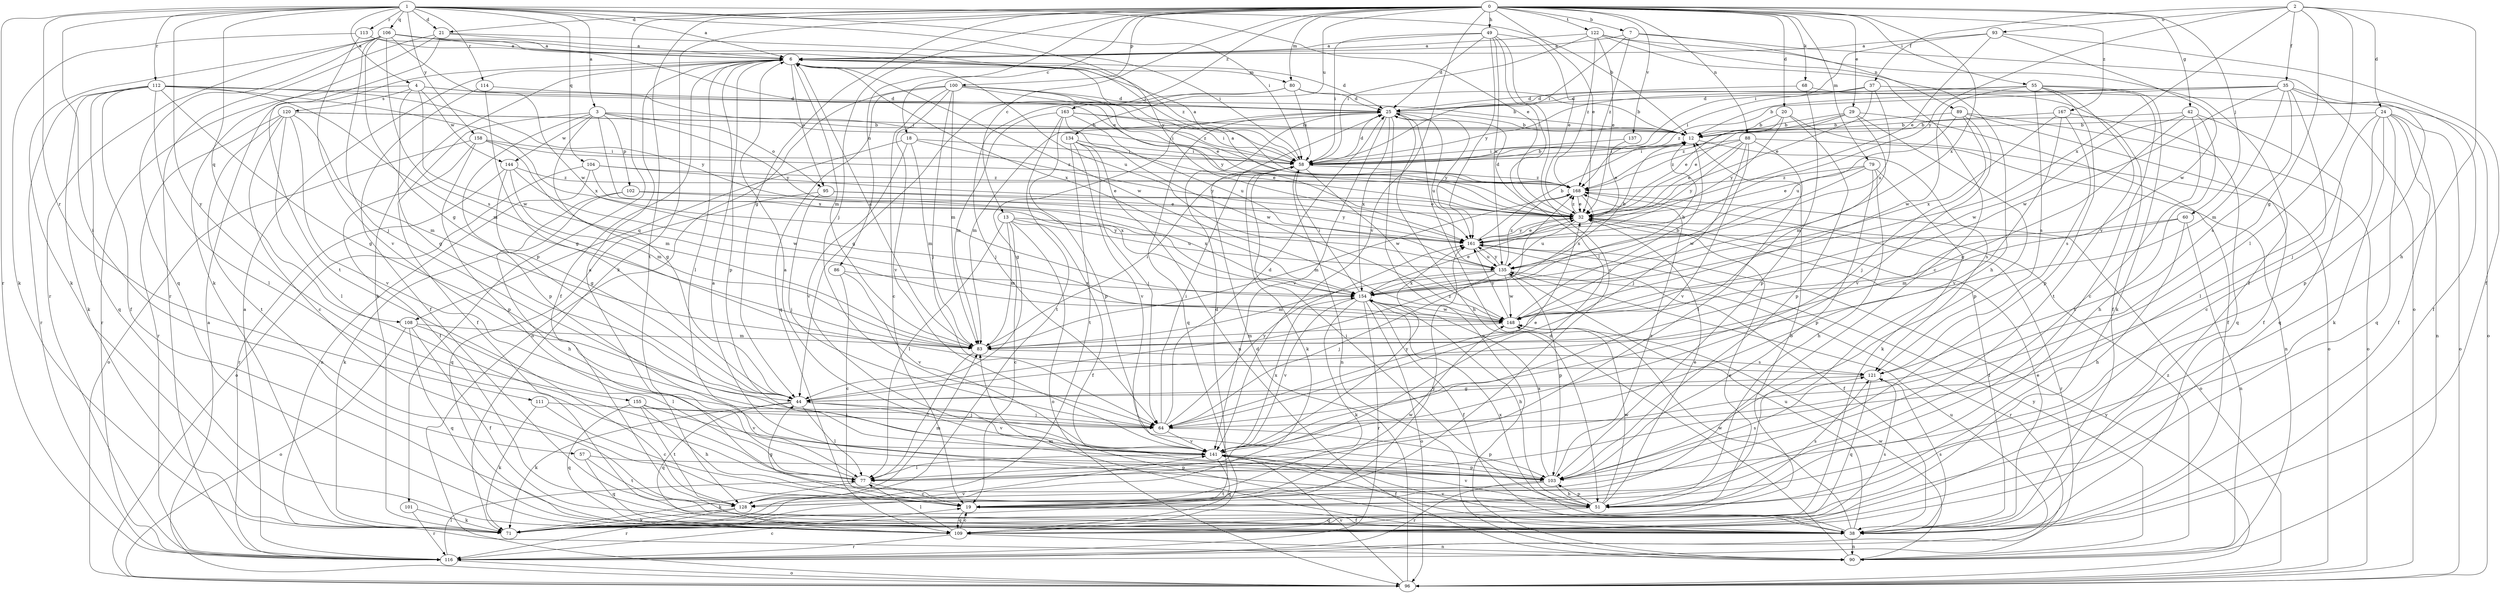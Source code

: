 strict digraph  {
0;
1;
2;
3;
4;
6;
7;
12;
13;
18;
19;
20;
21;
24;
25;
29;
32;
35;
37;
38;
42;
44;
49;
51;
55;
57;
58;
60;
64;
68;
71;
77;
79;
80;
83;
86;
88;
89;
90;
93;
95;
96;
100;
101;
102;
103;
104;
106;
108;
109;
111;
112;
113;
114;
116;
120;
121;
122;
128;
134;
135;
137;
141;
144;
148;
154;
155;
158;
161;
163;
167;
168;
0 -> 7  [label=b];
0 -> 13  [label=c];
0 -> 18  [label=c];
0 -> 20  [label=d];
0 -> 21  [label=d];
0 -> 29  [label=e];
0 -> 32  [label=e];
0 -> 42  [label=g];
0 -> 44  [label=g];
0 -> 49  [label=h];
0 -> 55  [label=i];
0 -> 60  [label=j];
0 -> 64  [label=j];
0 -> 68  [label=k];
0 -> 71  [label=k];
0 -> 79  [label=m];
0 -> 80  [label=m];
0 -> 86  [label=n];
0 -> 88  [label=n];
0 -> 100  [label=p];
0 -> 101  [label=p];
0 -> 122  [label=t];
0 -> 128  [label=t];
0 -> 134  [label=u];
0 -> 137  [label=v];
0 -> 141  [label=v];
0 -> 154  [label=x];
0 -> 163  [label=z];
0 -> 167  [label=z];
1 -> 3  [label=a];
1 -> 4  [label=a];
1 -> 6  [label=a];
1 -> 12  [label=b];
1 -> 21  [label=d];
1 -> 32  [label=e];
1 -> 57  [label=i];
1 -> 58  [label=i];
1 -> 104  [label=q];
1 -> 106  [label=q];
1 -> 108  [label=q];
1 -> 111  [label=r];
1 -> 112  [label=r];
1 -> 113  [label=r];
1 -> 114  [label=r];
1 -> 116  [label=r];
1 -> 155  [label=y];
1 -> 158  [label=y];
1 -> 161  [label=y];
2 -> 24  [label=d];
2 -> 35  [label=f];
2 -> 37  [label=f];
2 -> 44  [label=g];
2 -> 51  [label=h];
2 -> 77  [label=l];
2 -> 93  [label=o];
2 -> 154  [label=x];
2 -> 161  [label=y];
3 -> 12  [label=b];
3 -> 38  [label=f];
3 -> 44  [label=g];
3 -> 95  [label=o];
3 -> 102  [label=p];
3 -> 103  [label=p];
3 -> 144  [label=w];
3 -> 154  [label=x];
3 -> 161  [label=y];
4 -> 12  [label=b];
4 -> 44  [label=g];
4 -> 58  [label=i];
4 -> 116  [label=r];
4 -> 120  [label=s];
4 -> 144  [label=w];
4 -> 148  [label=w];
6 -> 25  [label=d];
6 -> 38  [label=f];
6 -> 71  [label=k];
6 -> 77  [label=l];
6 -> 80  [label=m];
6 -> 83  [label=m];
6 -> 95  [label=o];
6 -> 103  [label=p];
6 -> 135  [label=u];
6 -> 148  [label=w];
6 -> 154  [label=x];
7 -> 6  [label=a];
7 -> 58  [label=i];
7 -> 89  [label=n];
7 -> 96  [label=o];
7 -> 168  [label=z];
12 -> 58  [label=i];
12 -> 121  [label=s];
13 -> 19  [label=c];
13 -> 38  [label=f];
13 -> 77  [label=l];
13 -> 83  [label=m];
13 -> 96  [label=o];
13 -> 135  [label=u];
13 -> 161  [label=y];
18 -> 58  [label=i];
18 -> 83  [label=m];
18 -> 108  [label=q];
18 -> 141  [label=v];
18 -> 161  [label=y];
19 -> 25  [label=d];
19 -> 38  [label=f];
19 -> 44  [label=g];
19 -> 109  [label=q];
19 -> 148  [label=w];
20 -> 12  [label=b];
20 -> 32  [label=e];
20 -> 96  [label=o];
20 -> 103  [label=p];
20 -> 161  [label=y];
21 -> 6  [label=a];
21 -> 58  [label=i];
21 -> 71  [label=k];
21 -> 116  [label=r];
21 -> 128  [label=t];
24 -> 12  [label=b];
24 -> 19  [label=c];
24 -> 38  [label=f];
24 -> 71  [label=k];
24 -> 77  [label=l];
24 -> 90  [label=n];
24 -> 96  [label=o];
24 -> 109  [label=q];
25 -> 12  [label=b];
25 -> 44  [label=g];
25 -> 51  [label=h];
25 -> 83  [label=m];
25 -> 90  [label=n];
25 -> 109  [label=q];
25 -> 135  [label=u];
25 -> 141  [label=v];
25 -> 154  [label=x];
25 -> 161  [label=y];
29 -> 12  [label=b];
29 -> 32  [label=e];
29 -> 38  [label=f];
29 -> 83  [label=m];
29 -> 103  [label=p];
29 -> 168  [label=z];
32 -> 6  [label=a];
32 -> 25  [label=d];
32 -> 38  [label=f];
32 -> 116  [label=r];
32 -> 135  [label=u];
32 -> 161  [label=y];
32 -> 168  [label=z];
35 -> 12  [label=b];
35 -> 25  [label=d];
35 -> 38  [label=f];
35 -> 64  [label=j];
35 -> 83  [label=m];
35 -> 103  [label=p];
35 -> 121  [label=s];
35 -> 148  [label=w];
35 -> 168  [label=z];
37 -> 25  [label=d];
37 -> 32  [label=e];
37 -> 58  [label=i];
37 -> 96  [label=o];
37 -> 135  [label=u];
38 -> 32  [label=e];
38 -> 83  [label=m];
38 -> 90  [label=n];
38 -> 121  [label=s];
38 -> 135  [label=u];
38 -> 141  [label=v];
38 -> 148  [label=w];
38 -> 154  [label=x];
42 -> 12  [label=b];
42 -> 44  [label=g];
42 -> 51  [label=h];
42 -> 109  [label=q];
42 -> 128  [label=t];
42 -> 148  [label=w];
44 -> 64  [label=j];
44 -> 71  [label=k];
44 -> 77  [label=l];
44 -> 109  [label=q];
44 -> 141  [label=v];
44 -> 168  [label=z];
49 -> 6  [label=a];
49 -> 19  [label=c];
49 -> 25  [label=d];
49 -> 32  [label=e];
49 -> 58  [label=i];
49 -> 77  [label=l];
49 -> 135  [label=u];
49 -> 161  [label=y];
51 -> 6  [label=a];
51 -> 32  [label=e];
51 -> 58  [label=i];
51 -> 103  [label=p];
51 -> 109  [label=q];
51 -> 121  [label=s];
51 -> 141  [label=v];
51 -> 148  [label=w];
55 -> 19  [label=c];
55 -> 25  [label=d];
55 -> 58  [label=i];
55 -> 71  [label=k];
55 -> 103  [label=p];
55 -> 121  [label=s];
55 -> 128  [label=t];
55 -> 148  [label=w];
57 -> 103  [label=p];
57 -> 109  [label=q];
57 -> 128  [label=t];
58 -> 6  [label=a];
58 -> 12  [label=b];
58 -> 25  [label=d];
58 -> 71  [label=k];
58 -> 90  [label=n];
58 -> 148  [label=w];
58 -> 168  [label=z];
60 -> 51  [label=h];
60 -> 83  [label=m];
60 -> 90  [label=n];
60 -> 161  [label=y];
64 -> 25  [label=d];
64 -> 32  [label=e];
64 -> 58  [label=i];
64 -> 103  [label=p];
64 -> 141  [label=v];
64 -> 161  [label=y];
68 -> 25  [label=d];
68 -> 38  [label=f];
68 -> 103  [label=p];
71 -> 12  [label=b];
71 -> 32  [label=e];
71 -> 141  [label=v];
71 -> 161  [label=y];
77 -> 6  [label=a];
77 -> 19  [label=c];
77 -> 71  [label=k];
79 -> 32  [label=e];
79 -> 51  [label=h];
79 -> 71  [label=k];
79 -> 103  [label=p];
79 -> 148  [label=w];
79 -> 168  [label=z];
80 -> 12  [label=b];
80 -> 25  [label=d];
80 -> 44  [label=g];
80 -> 58  [label=i];
80 -> 64  [label=j];
83 -> 6  [label=a];
83 -> 58  [label=i];
83 -> 77  [label=l];
83 -> 121  [label=s];
86 -> 19  [label=c];
86 -> 141  [label=v];
86 -> 154  [label=x];
88 -> 32  [label=e];
88 -> 58  [label=i];
88 -> 64  [label=j];
88 -> 77  [label=l];
88 -> 90  [label=n];
88 -> 141  [label=v];
88 -> 161  [label=y];
88 -> 168  [label=z];
89 -> 12  [label=b];
89 -> 38  [label=f];
89 -> 64  [label=j];
89 -> 96  [label=o];
89 -> 135  [label=u];
89 -> 141  [label=v];
90 -> 25  [label=d];
90 -> 148  [label=w];
90 -> 161  [label=y];
90 -> 168  [label=z];
93 -> 6  [label=a];
93 -> 32  [label=e];
93 -> 38  [label=f];
93 -> 58  [label=i];
93 -> 148  [label=w];
95 -> 32  [label=e];
95 -> 64  [label=j];
95 -> 109  [label=q];
95 -> 161  [label=y];
96 -> 6  [label=a];
96 -> 25  [label=d];
96 -> 141  [label=v];
96 -> 161  [label=y];
100 -> 19  [label=c];
100 -> 25  [label=d];
100 -> 32  [label=e];
100 -> 64  [label=j];
100 -> 83  [label=m];
100 -> 96  [label=o];
100 -> 109  [label=q];
100 -> 141  [label=v];
100 -> 161  [label=y];
100 -> 168  [label=z];
101 -> 71  [label=k];
101 -> 116  [label=r];
102 -> 32  [label=e];
102 -> 51  [label=h];
102 -> 71  [label=k];
102 -> 154  [label=x];
103 -> 6  [label=a];
103 -> 51  [label=h];
103 -> 116  [label=r];
103 -> 121  [label=s];
103 -> 128  [label=t];
103 -> 154  [label=x];
103 -> 168  [label=z];
104 -> 32  [label=e];
104 -> 90  [label=n];
104 -> 96  [label=o];
104 -> 154  [label=x];
104 -> 168  [label=z];
106 -> 6  [label=a];
106 -> 32  [label=e];
106 -> 44  [label=g];
106 -> 64  [label=j];
106 -> 71  [label=k];
106 -> 109  [label=q];
106 -> 116  [label=r];
106 -> 121  [label=s];
106 -> 148  [label=w];
106 -> 168  [label=z];
108 -> 38  [label=f];
108 -> 77  [label=l];
108 -> 83  [label=m];
108 -> 96  [label=o];
108 -> 109  [label=q];
109 -> 19  [label=c];
109 -> 77  [label=l];
109 -> 90  [label=n];
109 -> 116  [label=r];
109 -> 121  [label=s];
111 -> 19  [label=c];
111 -> 64  [label=j];
111 -> 71  [label=k];
112 -> 25  [label=d];
112 -> 38  [label=f];
112 -> 44  [label=g];
112 -> 71  [label=k];
112 -> 77  [label=l];
112 -> 83  [label=m];
112 -> 109  [label=q];
112 -> 116  [label=r];
112 -> 154  [label=x];
112 -> 161  [label=y];
113 -> 6  [label=a];
113 -> 58  [label=i];
113 -> 71  [label=k];
113 -> 141  [label=v];
114 -> 25  [label=d];
114 -> 38  [label=f];
114 -> 44  [label=g];
116 -> 6  [label=a];
116 -> 19  [label=c];
116 -> 77  [label=l];
116 -> 96  [label=o];
116 -> 135  [label=u];
120 -> 12  [label=b];
120 -> 19  [label=c];
120 -> 58  [label=i];
120 -> 77  [label=l];
120 -> 83  [label=m];
120 -> 116  [label=r];
120 -> 128  [label=t];
120 -> 141  [label=v];
121 -> 44  [label=g];
121 -> 109  [label=q];
122 -> 6  [label=a];
122 -> 19  [label=c];
122 -> 32  [label=e];
122 -> 38  [label=f];
122 -> 51  [label=h];
122 -> 58  [label=i];
122 -> 168  [label=z];
128 -> 71  [label=k];
128 -> 83  [label=m];
128 -> 116  [label=r];
134 -> 32  [label=e];
134 -> 58  [label=i];
134 -> 64  [label=j];
134 -> 90  [label=n];
134 -> 128  [label=t];
134 -> 141  [label=v];
135 -> 12  [label=b];
135 -> 64  [label=j];
135 -> 83  [label=m];
135 -> 103  [label=p];
135 -> 116  [label=r];
135 -> 148  [label=w];
135 -> 154  [label=x];
135 -> 161  [label=y];
135 -> 168  [label=z];
137 -> 32  [label=e];
137 -> 58  [label=i];
141 -> 38  [label=f];
141 -> 77  [label=l];
141 -> 103  [label=p];
141 -> 109  [label=q];
141 -> 154  [label=x];
141 -> 161  [label=y];
144 -> 44  [label=g];
144 -> 83  [label=m];
144 -> 116  [label=r];
144 -> 148  [label=w];
144 -> 168  [label=z];
148 -> 12  [label=b];
148 -> 83  [label=m];
148 -> 161  [label=y];
154 -> 12  [label=b];
154 -> 32  [label=e];
154 -> 38  [label=f];
154 -> 51  [label=h];
154 -> 58  [label=i];
154 -> 71  [label=k];
154 -> 96  [label=o];
154 -> 116  [label=r];
154 -> 141  [label=v];
154 -> 148  [label=w];
155 -> 51  [label=h];
155 -> 64  [label=j];
155 -> 109  [label=q];
155 -> 128  [label=t];
155 -> 141  [label=v];
158 -> 38  [label=f];
158 -> 58  [label=i];
158 -> 83  [label=m];
158 -> 96  [label=o];
158 -> 103  [label=p];
158 -> 168  [label=z];
161 -> 12  [label=b];
161 -> 32  [label=e];
161 -> 38  [label=f];
161 -> 135  [label=u];
163 -> 12  [label=b];
163 -> 58  [label=i];
163 -> 83  [label=m];
163 -> 103  [label=p];
163 -> 128  [label=t];
163 -> 135  [label=u];
163 -> 148  [label=w];
167 -> 12  [label=b];
167 -> 109  [label=q];
167 -> 121  [label=s];
167 -> 141  [label=v];
167 -> 154  [label=x];
168 -> 32  [label=e];
168 -> 83  [label=m];
168 -> 96  [label=o];
168 -> 154  [label=x];
}
